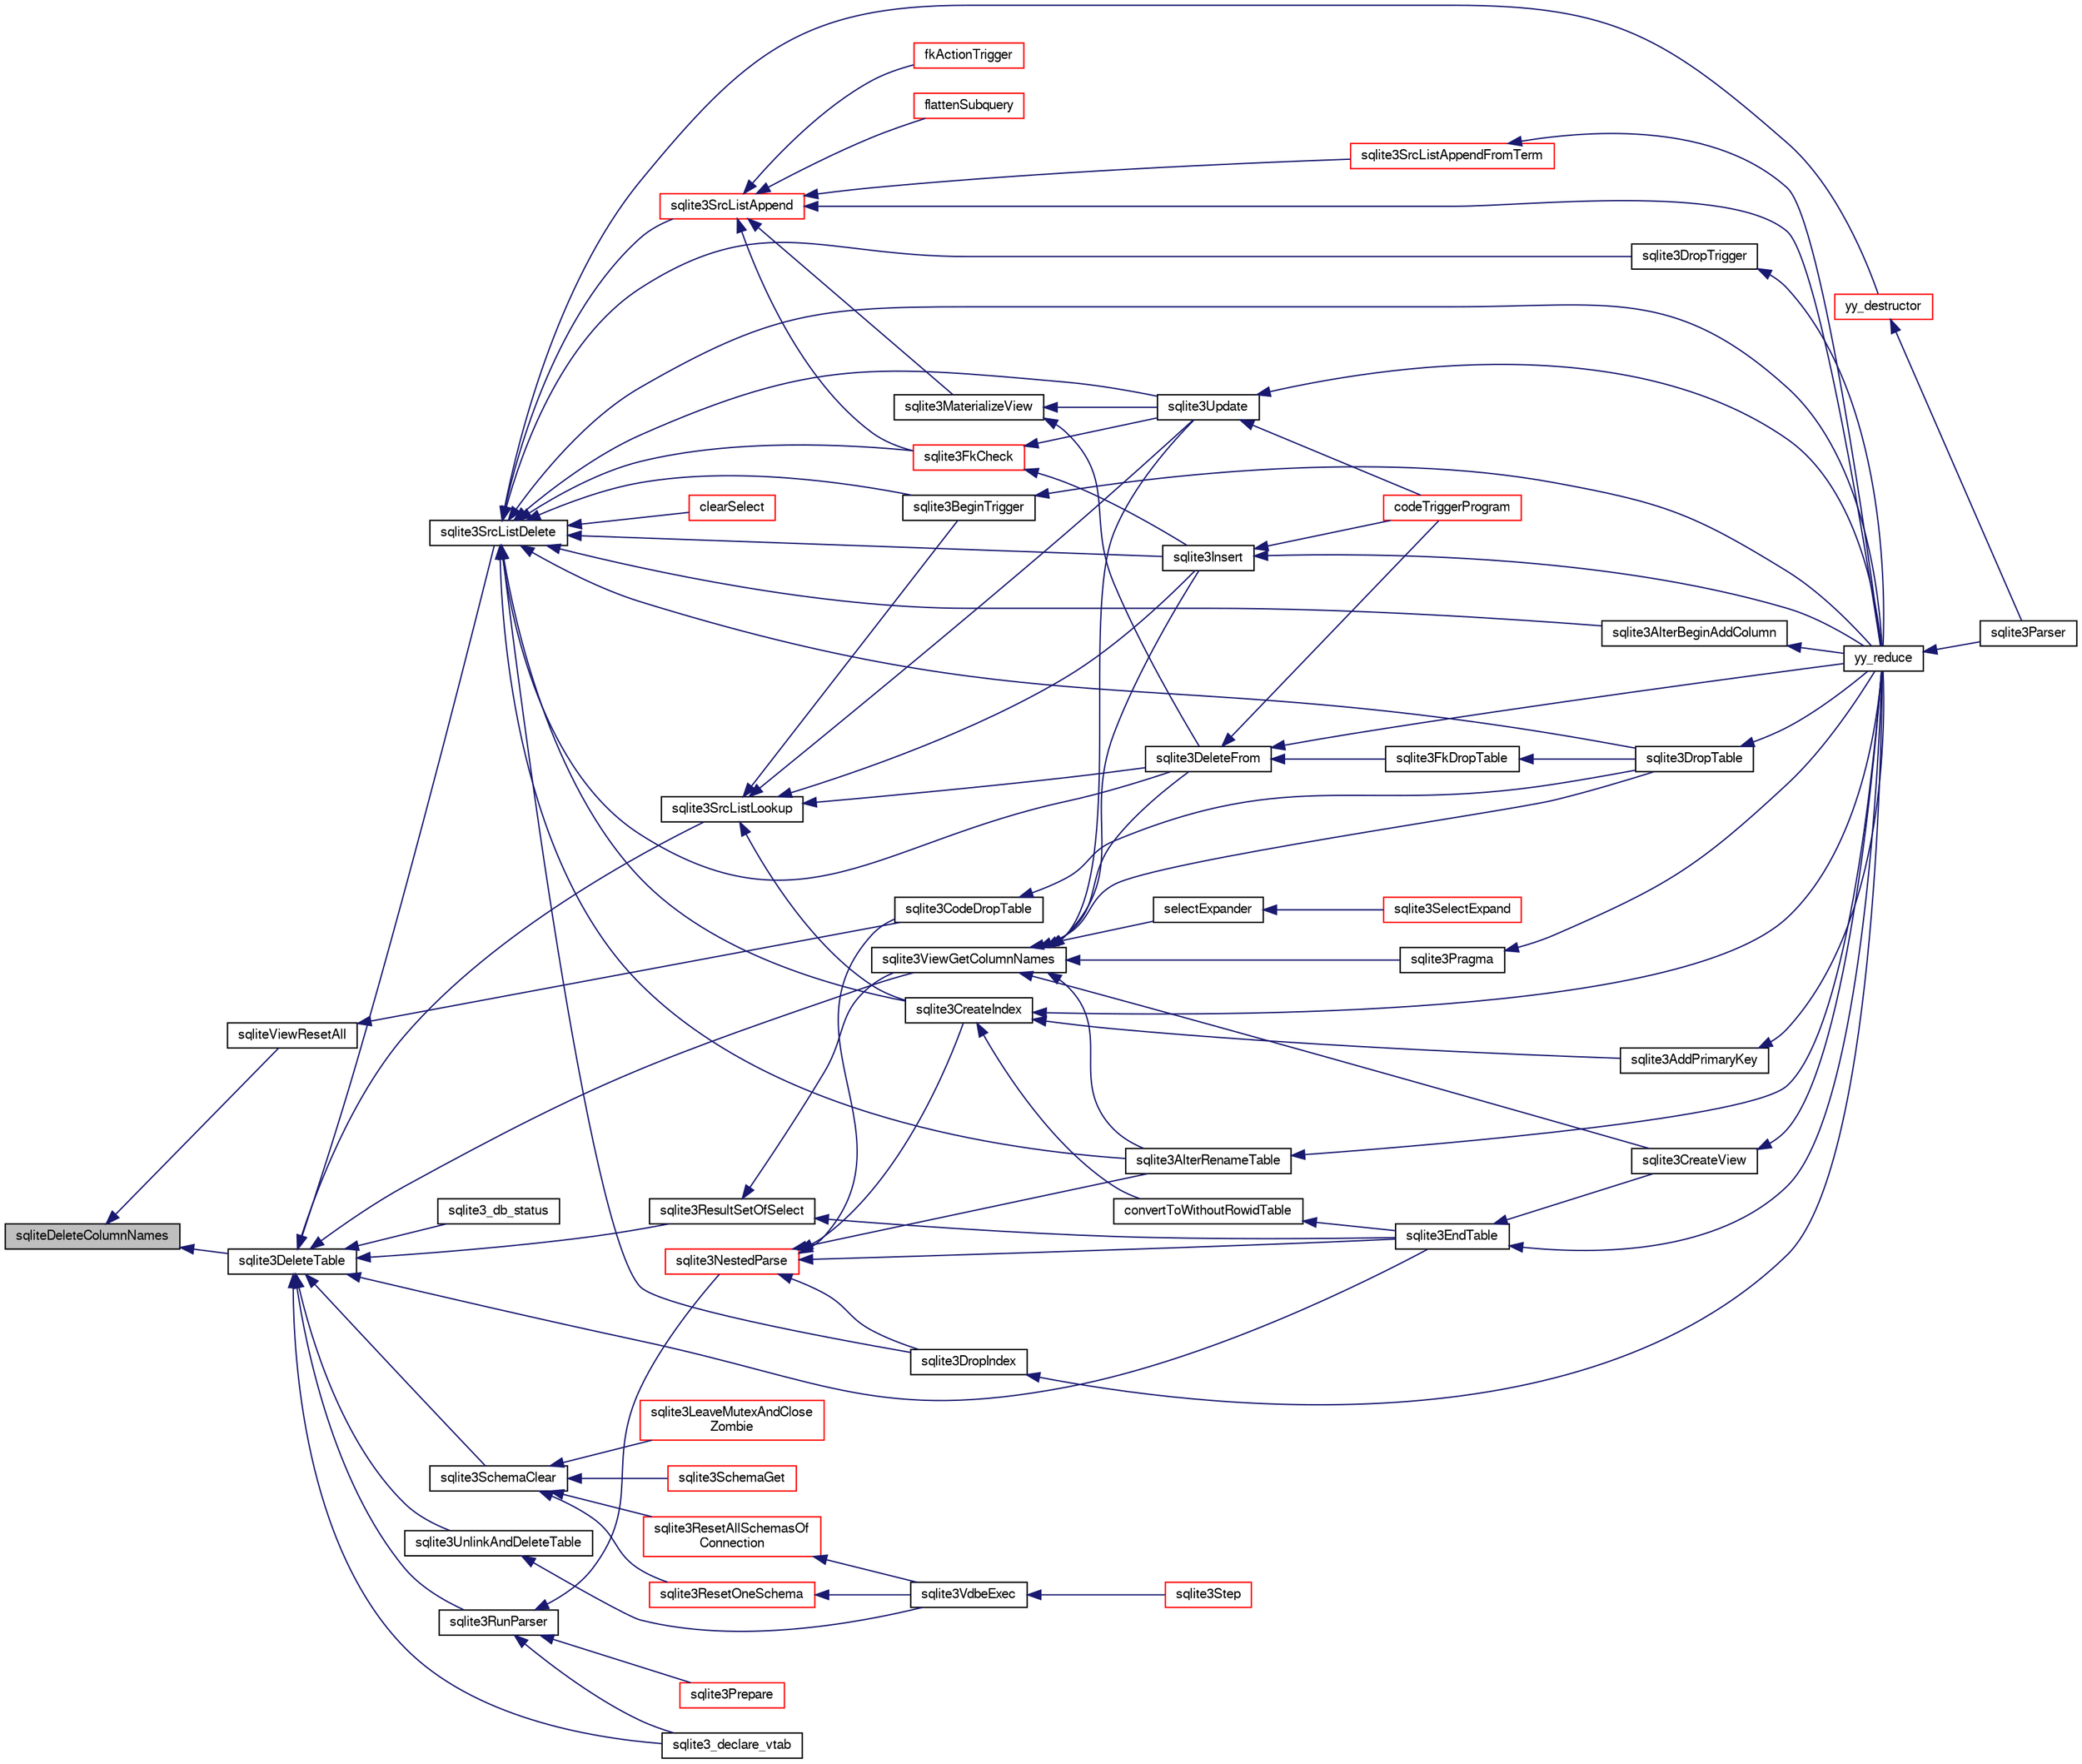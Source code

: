 digraph "sqliteDeleteColumnNames"
{
  edge [fontname="FreeSans",fontsize="10",labelfontname="FreeSans",labelfontsize="10"];
  node [fontname="FreeSans",fontsize="10",shape=record];
  rankdir="LR";
  Node823813 [label="sqliteDeleteColumnNames",height=0.2,width=0.4,color="black", fillcolor="grey75", style="filled", fontcolor="black"];
  Node823813 -> Node823814 [dir="back",color="midnightblue",fontsize="10",style="solid",fontname="FreeSans"];
  Node823814 [label="sqlite3DeleteTable",height=0.2,width=0.4,color="black", fillcolor="white", style="filled",URL="$sqlite3_8c.html#a7fd3d507375a381a3807f92735318973"];
  Node823814 -> Node823815 [dir="back",color="midnightblue",fontsize="10",style="solid",fontname="FreeSans"];
  Node823815 [label="sqlite3_db_status",height=0.2,width=0.4,color="black", fillcolor="white", style="filled",URL="$sqlite3_8h.html#ab64e8333313ee2e44116842711818940"];
  Node823814 -> Node823816 [dir="back",color="midnightblue",fontsize="10",style="solid",fontname="FreeSans"];
  Node823816 [label="sqlite3UnlinkAndDeleteTable",height=0.2,width=0.4,color="black", fillcolor="white", style="filled",URL="$sqlite3_8c.html#a9733677716a49de464f86fff164e9a1b"];
  Node823816 -> Node823817 [dir="back",color="midnightblue",fontsize="10",style="solid",fontname="FreeSans"];
  Node823817 [label="sqlite3VdbeExec",height=0.2,width=0.4,color="black", fillcolor="white", style="filled",URL="$sqlite3_8c.html#a8ce40a614bdc56719c4d642b1e4dfb21"];
  Node823817 -> Node823818 [dir="back",color="midnightblue",fontsize="10",style="solid",fontname="FreeSans"];
  Node823818 [label="sqlite3Step",height=0.2,width=0.4,color="red", fillcolor="white", style="filled",URL="$sqlite3_8c.html#a3f2872e873e2758a4beedad1d5113554"];
  Node823814 -> Node823859 [dir="back",color="midnightblue",fontsize="10",style="solid",fontname="FreeSans"];
  Node823859 [label="sqlite3EndTable",height=0.2,width=0.4,color="black", fillcolor="white", style="filled",URL="$sqlite3_8c.html#a7b5f2c66c0f0b6f819d970ca389768b0"];
  Node823859 -> Node823860 [dir="back",color="midnightblue",fontsize="10",style="solid",fontname="FreeSans"];
  Node823860 [label="sqlite3CreateView",height=0.2,width=0.4,color="black", fillcolor="white", style="filled",URL="$sqlite3_8c.html#a9d85cb00ff71dee5cd9a019503a6982e"];
  Node823860 -> Node823847 [dir="back",color="midnightblue",fontsize="10",style="solid",fontname="FreeSans"];
  Node823847 [label="yy_reduce",height=0.2,width=0.4,color="black", fillcolor="white", style="filled",URL="$sqlite3_8c.html#a7c419a9b25711c666a9a2449ef377f14"];
  Node823847 -> Node823848 [dir="back",color="midnightblue",fontsize="10",style="solid",fontname="FreeSans"];
  Node823848 [label="sqlite3Parser",height=0.2,width=0.4,color="black", fillcolor="white", style="filled",URL="$sqlite3_8c.html#a0327d71a5fabe0b6a343d78a2602e72a"];
  Node823859 -> Node823847 [dir="back",color="midnightblue",fontsize="10",style="solid",fontname="FreeSans"];
  Node823814 -> Node823894 [dir="back",color="midnightblue",fontsize="10",style="solid",fontname="FreeSans"];
  Node823894 [label="sqlite3ViewGetColumnNames",height=0.2,width=0.4,color="black", fillcolor="white", style="filled",URL="$sqlite3_8c.html#aebc7cd8d9e2bd174ae0a60363d3f6ce8"];
  Node823894 -> Node823853 [dir="back",color="midnightblue",fontsize="10",style="solid",fontname="FreeSans"];
  Node823853 [label="sqlite3AlterRenameTable",height=0.2,width=0.4,color="black", fillcolor="white", style="filled",URL="$sqlite3_8c.html#aa5cfdb507ff74e559f2efb0318c96d2c"];
  Node823853 -> Node823847 [dir="back",color="midnightblue",fontsize="10",style="solid",fontname="FreeSans"];
  Node823894 -> Node823860 [dir="back",color="midnightblue",fontsize="10",style="solid",fontname="FreeSans"];
  Node823894 -> Node823855 [dir="back",color="midnightblue",fontsize="10",style="solid",fontname="FreeSans"];
  Node823855 [label="sqlite3DropTable",height=0.2,width=0.4,color="black", fillcolor="white", style="filled",URL="$sqlite3_8c.html#a5534f77364b5568783c0e50db3c9defb"];
  Node823855 -> Node823847 [dir="back",color="midnightblue",fontsize="10",style="solid",fontname="FreeSans"];
  Node823894 -> Node823862 [dir="back",color="midnightblue",fontsize="10",style="solid",fontname="FreeSans"];
  Node823862 [label="sqlite3DeleteFrom",height=0.2,width=0.4,color="black", fillcolor="white", style="filled",URL="$sqlite3_8c.html#ab9b4b45349188b49eabb23f94608a091"];
  Node823862 -> Node823863 [dir="back",color="midnightblue",fontsize="10",style="solid",fontname="FreeSans"];
  Node823863 [label="sqlite3FkDropTable",height=0.2,width=0.4,color="black", fillcolor="white", style="filled",URL="$sqlite3_8c.html#a1218c6fc74e89152ceaa4760e82f5ef9"];
  Node823863 -> Node823855 [dir="back",color="midnightblue",fontsize="10",style="solid",fontname="FreeSans"];
  Node823862 -> Node823864 [dir="back",color="midnightblue",fontsize="10",style="solid",fontname="FreeSans"];
  Node823864 [label="codeTriggerProgram",height=0.2,width=0.4,color="red", fillcolor="white", style="filled",URL="$sqlite3_8c.html#a120801f59d9281d201d2ff4b2606836e"];
  Node823862 -> Node823847 [dir="back",color="midnightblue",fontsize="10",style="solid",fontname="FreeSans"];
  Node823894 -> Node823871 [dir="back",color="midnightblue",fontsize="10",style="solid",fontname="FreeSans"];
  Node823871 [label="sqlite3Insert",height=0.2,width=0.4,color="black", fillcolor="white", style="filled",URL="$sqlite3_8c.html#a5b17c9c2000bae6bdff8e6be48d7dc2b"];
  Node823871 -> Node823864 [dir="back",color="midnightblue",fontsize="10",style="solid",fontname="FreeSans"];
  Node823871 -> Node823847 [dir="back",color="midnightblue",fontsize="10",style="solid",fontname="FreeSans"];
  Node823894 -> Node823895 [dir="back",color="midnightblue",fontsize="10",style="solid",fontname="FreeSans"];
  Node823895 [label="sqlite3Pragma",height=0.2,width=0.4,color="black", fillcolor="white", style="filled",URL="$sqlite3_8c.html#a111391370f58f8e6a6eca51fd34d62ed"];
  Node823895 -> Node823847 [dir="back",color="midnightblue",fontsize="10",style="solid",fontname="FreeSans"];
  Node823894 -> Node823878 [dir="back",color="midnightblue",fontsize="10",style="solid",fontname="FreeSans"];
  Node823878 [label="selectExpander",height=0.2,width=0.4,color="black", fillcolor="white", style="filled",URL="$sqlite3_8c.html#abee977318fbf74531340c6e41b0ca953"];
  Node823878 -> Node823879 [dir="back",color="midnightblue",fontsize="10",style="solid",fontname="FreeSans"];
  Node823879 [label="sqlite3SelectExpand",height=0.2,width=0.4,color="red", fillcolor="white", style="filled",URL="$sqlite3_8c.html#ae55acd1d8219505e629c2148950fa3de"];
  Node823894 -> Node823872 [dir="back",color="midnightblue",fontsize="10",style="solid",fontname="FreeSans"];
  Node823872 [label="sqlite3Update",height=0.2,width=0.4,color="black", fillcolor="white", style="filled",URL="$sqlite3_8c.html#ac5aa67c46e8cc8174566fabe6809fafa"];
  Node823872 -> Node823864 [dir="back",color="midnightblue",fontsize="10",style="solid",fontname="FreeSans"];
  Node823872 -> Node823847 [dir="back",color="midnightblue",fontsize="10",style="solid",fontname="FreeSans"];
  Node823814 -> Node823956 [dir="back",color="midnightblue",fontsize="10",style="solid",fontname="FreeSans"];
  Node823956 [label="sqlite3SrcListDelete",height=0.2,width=0.4,color="black", fillcolor="white", style="filled",URL="$sqlite3_8c.html#acc250a3e5e7fd8889a16a9f28e3e7312"];
  Node823956 -> Node823853 [dir="back",color="midnightblue",fontsize="10",style="solid",fontname="FreeSans"];
  Node823956 -> Node823854 [dir="back",color="midnightblue",fontsize="10",style="solid",fontname="FreeSans"];
  Node823854 [label="sqlite3AlterBeginAddColumn",height=0.2,width=0.4,color="black", fillcolor="white", style="filled",URL="$sqlite3_8c.html#a884f7bc342f8753d938ae1f1b9157d2d"];
  Node823854 -> Node823847 [dir="back",color="midnightblue",fontsize="10",style="solid",fontname="FreeSans"];
  Node823956 -> Node823855 [dir="back",color="midnightblue",fontsize="10",style="solid",fontname="FreeSans"];
  Node823956 -> Node823856 [dir="back",color="midnightblue",fontsize="10",style="solid",fontname="FreeSans"];
  Node823856 [label="sqlite3CreateIndex",height=0.2,width=0.4,color="black", fillcolor="white", style="filled",URL="$sqlite3_8c.html#a8dbe5e590ab6c58a8c45f34f7c81e825"];
  Node823856 -> Node823857 [dir="back",color="midnightblue",fontsize="10",style="solid",fontname="FreeSans"];
  Node823857 [label="sqlite3AddPrimaryKey",height=0.2,width=0.4,color="black", fillcolor="white", style="filled",URL="$sqlite3_8c.html#af2b0672c3379d2a7d927d210ae0ade62"];
  Node823857 -> Node823847 [dir="back",color="midnightblue",fontsize="10",style="solid",fontname="FreeSans"];
  Node823856 -> Node823858 [dir="back",color="midnightblue",fontsize="10",style="solid",fontname="FreeSans"];
  Node823858 [label="convertToWithoutRowidTable",height=0.2,width=0.4,color="black", fillcolor="white", style="filled",URL="$sqlite3_8c.html#a0d41effc4e4a0ba740429a08f6747313"];
  Node823858 -> Node823859 [dir="back",color="midnightblue",fontsize="10",style="solid",fontname="FreeSans"];
  Node823856 -> Node823847 [dir="back",color="midnightblue",fontsize="10",style="solid",fontname="FreeSans"];
  Node823956 -> Node823941 [dir="back",color="midnightblue",fontsize="10",style="solid",fontname="FreeSans"];
  Node823941 [label="sqlite3DropIndex",height=0.2,width=0.4,color="black", fillcolor="white", style="filled",URL="$sqlite3_8c.html#a3ffd2536f34a0cf6d427710b06b71e83"];
  Node823941 -> Node823847 [dir="back",color="midnightblue",fontsize="10",style="solid",fontname="FreeSans"];
  Node823956 -> Node823957 [dir="back",color="midnightblue",fontsize="10",style="solid",fontname="FreeSans"];
  Node823957 [label="sqlite3SrcListAppend",height=0.2,width=0.4,color="red", fillcolor="white", style="filled",URL="$sqlite3_8c.html#a2d72a77bc508ef9a3e4a7f9af34d4fce"];
  Node823957 -> Node823958 [dir="back",color="midnightblue",fontsize="10",style="solid",fontname="FreeSans"];
  Node823958 [label="sqlite3SrcListAppendFromTerm",height=0.2,width=0.4,color="red", fillcolor="white", style="filled",URL="$sqlite3_8c.html#ac5a48dfc8b87c7d09fa9928e1cbda9bf"];
  Node823958 -> Node823847 [dir="back",color="midnightblue",fontsize="10",style="solid",fontname="FreeSans"];
  Node823957 -> Node823937 [dir="back",color="midnightblue",fontsize="10",style="solid",fontname="FreeSans"];
  Node823937 [label="sqlite3MaterializeView",height=0.2,width=0.4,color="black", fillcolor="white", style="filled",URL="$sqlite3_8c.html#a4557984b0b75f998fb0c3f231c9b1def"];
  Node823937 -> Node823862 [dir="back",color="midnightblue",fontsize="10",style="solid",fontname="FreeSans"];
  Node823937 -> Node823872 [dir="back",color="midnightblue",fontsize="10",style="solid",fontname="FreeSans"];
  Node823957 -> Node823891 [dir="back",color="midnightblue",fontsize="10",style="solid",fontname="FreeSans"];
  Node823891 [label="sqlite3FkCheck",height=0.2,width=0.4,color="red", fillcolor="white", style="filled",URL="$sqlite3_8c.html#aa38fb76c7d6f48f19772877a41703b92"];
  Node823891 -> Node823871 [dir="back",color="midnightblue",fontsize="10",style="solid",fontname="FreeSans"];
  Node823891 -> Node823872 [dir="back",color="midnightblue",fontsize="10",style="solid",fontname="FreeSans"];
  Node823957 -> Node823960 [dir="back",color="midnightblue",fontsize="10",style="solid",fontname="FreeSans"];
  Node823960 [label="fkActionTrigger",height=0.2,width=0.4,color="red", fillcolor="white", style="filled",URL="$sqlite3_8c.html#a45d66e3277860bacad58eb6296680c8e"];
  Node823957 -> Node823961 [dir="back",color="midnightblue",fontsize="10",style="solid",fontname="FreeSans"];
  Node823961 [label="flattenSubquery",height=0.2,width=0.4,color="red", fillcolor="white", style="filled",URL="$sqlite3_8c.html#aa7dcde293e634ad09c4d76c16a640491"];
  Node823957 -> Node823847 [dir="back",color="midnightblue",fontsize="10",style="solid",fontname="FreeSans"];
  Node823956 -> Node823862 [dir="back",color="midnightblue",fontsize="10",style="solid",fontname="FreeSans"];
  Node823956 -> Node823891 [dir="back",color="midnightblue",fontsize="10",style="solid",fontname="FreeSans"];
  Node823956 -> Node823871 [dir="back",color="midnightblue",fontsize="10",style="solid",fontname="FreeSans"];
  Node823956 -> Node823963 [dir="back",color="midnightblue",fontsize="10",style="solid",fontname="FreeSans"];
  Node823963 [label="clearSelect",height=0.2,width=0.4,color="red", fillcolor="white", style="filled",URL="$sqlite3_8c.html#ac083bac4f2f02c26aa02fc24ca8c2dd9"];
  Node823956 -> Node823875 [dir="back",color="midnightblue",fontsize="10",style="solid",fontname="FreeSans"];
  Node823875 [label="sqlite3BeginTrigger",height=0.2,width=0.4,color="black", fillcolor="white", style="filled",URL="$sqlite3_8c.html#ac20a731dbd52edec68a09962c7f39a4c"];
  Node823875 -> Node823847 [dir="back",color="midnightblue",fontsize="10",style="solid",fontname="FreeSans"];
  Node823956 -> Node823942 [dir="back",color="midnightblue",fontsize="10",style="solid",fontname="FreeSans"];
  Node823942 [label="sqlite3DropTrigger",height=0.2,width=0.4,color="black", fillcolor="white", style="filled",URL="$sqlite3_8c.html#affdf1dd65e331b06feaef6ff8636305f"];
  Node823942 -> Node823847 [dir="back",color="midnightblue",fontsize="10",style="solid",fontname="FreeSans"];
  Node823956 -> Node823872 [dir="back",color="midnightblue",fontsize="10",style="solid",fontname="FreeSans"];
  Node823956 -> Node823988 [dir="back",color="midnightblue",fontsize="10",style="solid",fontname="FreeSans"];
  Node823988 [label="yy_destructor",height=0.2,width=0.4,color="red", fillcolor="white", style="filled",URL="$sqlite3_8c.html#afca0f0d2a9c0e0ca0625382394fa060e"];
  Node823988 -> Node823848 [dir="back",color="midnightblue",fontsize="10",style="solid",fontname="FreeSans"];
  Node823956 -> Node823847 [dir="back",color="midnightblue",fontsize="10",style="solid",fontname="FreeSans"];
  Node823814 -> Node824023 [dir="back",color="midnightblue",fontsize="10",style="solid",fontname="FreeSans"];
  Node824023 [label="sqlite3SchemaClear",height=0.2,width=0.4,color="black", fillcolor="white", style="filled",URL="$sqlite3_8c.html#a927c603430267e42c56ab38ca221322a"];
  Node824023 -> Node824024 [dir="back",color="midnightblue",fontsize="10",style="solid",fontname="FreeSans"];
  Node824024 [label="sqlite3ResetOneSchema",height=0.2,width=0.4,color="red", fillcolor="white", style="filled",URL="$sqlite3_8c.html#aae32656cb46c5449ae7c53fc8aa27887"];
  Node824024 -> Node823817 [dir="back",color="midnightblue",fontsize="10",style="solid",fontname="FreeSans"];
  Node824023 -> Node824026 [dir="back",color="midnightblue",fontsize="10",style="solid",fontname="FreeSans"];
  Node824026 [label="sqlite3ResetAllSchemasOf\lConnection",height=0.2,width=0.4,color="red", fillcolor="white", style="filled",URL="$sqlite3_8c.html#a2fc0d7e9d7e688a2a81ea4775dd12e33"];
  Node824026 -> Node823817 [dir="back",color="midnightblue",fontsize="10",style="solid",fontname="FreeSans"];
  Node824023 -> Node824054 [dir="back",color="midnightblue",fontsize="10",style="solid",fontname="FreeSans"];
  Node824054 [label="sqlite3SchemaGet",height=0.2,width=0.4,color="red", fillcolor="white", style="filled",URL="$sqlite3_8c.html#aea657029436ec374cbd09f8cc2747169"];
  Node824023 -> Node824043 [dir="back",color="midnightblue",fontsize="10",style="solid",fontname="FreeSans"];
  Node824043 [label="sqlite3LeaveMutexAndClose\lZombie",height=0.2,width=0.4,color="red", fillcolor="white", style="filled",URL="$sqlite3_8c.html#afe3a37c29dcb0fe9fc15fe07a3976f59"];
  Node823814 -> Node823861 [dir="back",color="midnightblue",fontsize="10",style="solid",fontname="FreeSans"];
  Node823861 [label="sqlite3SrcListLookup",height=0.2,width=0.4,color="black", fillcolor="white", style="filled",URL="$sqlite3_8c.html#a6354fab5d5d3aa8a721e43d480c16701"];
  Node823861 -> Node823856 [dir="back",color="midnightblue",fontsize="10",style="solid",fontname="FreeSans"];
  Node823861 -> Node823862 [dir="back",color="midnightblue",fontsize="10",style="solid",fontname="FreeSans"];
  Node823861 -> Node823871 [dir="back",color="midnightblue",fontsize="10",style="solid",fontname="FreeSans"];
  Node823861 -> Node823875 [dir="back",color="midnightblue",fontsize="10",style="solid",fontname="FreeSans"];
  Node823861 -> Node823872 [dir="back",color="midnightblue",fontsize="10",style="solid",fontname="FreeSans"];
  Node823814 -> Node823893 [dir="back",color="midnightblue",fontsize="10",style="solid",fontname="FreeSans"];
  Node823893 [label="sqlite3ResultSetOfSelect",height=0.2,width=0.4,color="black", fillcolor="white", style="filled",URL="$sqlite3_8c.html#ade35a86757654a36498d74152aa2fda8"];
  Node823893 -> Node823859 [dir="back",color="midnightblue",fontsize="10",style="solid",fontname="FreeSans"];
  Node823893 -> Node823894 [dir="back",color="midnightblue",fontsize="10",style="solid",fontname="FreeSans"];
  Node823814 -> Node824012 [dir="back",color="midnightblue",fontsize="10",style="solid",fontname="FreeSans"];
  Node824012 [label="sqlite3_declare_vtab",height=0.2,width=0.4,color="black", fillcolor="white", style="filled",URL="$sqlite3_8h.html#a65393c41da76ae1470a7c7f4b4aca600"];
  Node823814 -> Node823991 [dir="back",color="midnightblue",fontsize="10",style="solid",fontname="FreeSans"];
  Node823991 [label="sqlite3RunParser",height=0.2,width=0.4,color="black", fillcolor="white", style="filled",URL="$sqlite3_8c.html#a174f16a9adcc64bf971bae4a5ffa3488"];
  Node823991 -> Node823992 [dir="back",color="midnightblue",fontsize="10",style="solid",fontname="FreeSans"];
  Node823992 [label="sqlite3NestedParse",height=0.2,width=0.4,color="red", fillcolor="white", style="filled",URL="$sqlite3_8c.html#ae78bd6187a28892732af5428ec15b03f"];
  Node823992 -> Node823853 [dir="back",color="midnightblue",fontsize="10",style="solid",fontname="FreeSans"];
  Node823992 -> Node823859 [dir="back",color="midnightblue",fontsize="10",style="solid",fontname="FreeSans"];
  Node823992 -> Node823999 [dir="back",color="midnightblue",fontsize="10",style="solid",fontname="FreeSans"];
  Node823999 [label="sqlite3CodeDropTable",height=0.2,width=0.4,color="black", fillcolor="white", style="filled",URL="$sqlite3_8c.html#aaf9a8d65346dc15bfcd60bc48e885f46"];
  Node823999 -> Node823855 [dir="back",color="midnightblue",fontsize="10",style="solid",fontname="FreeSans"];
  Node823992 -> Node823856 [dir="back",color="midnightblue",fontsize="10",style="solid",fontname="FreeSans"];
  Node823992 -> Node823941 [dir="back",color="midnightblue",fontsize="10",style="solid",fontname="FreeSans"];
  Node823991 -> Node824003 [dir="back",color="midnightblue",fontsize="10",style="solid",fontname="FreeSans"];
  Node824003 [label="sqlite3Prepare",height=0.2,width=0.4,color="red", fillcolor="white", style="filled",URL="$sqlite3_8c.html#acb25890858d0bf4b12eb7aae569f0c7b"];
  Node823991 -> Node824012 [dir="back",color="midnightblue",fontsize="10",style="solid",fontname="FreeSans"];
  Node823813 -> Node824073 [dir="back",color="midnightblue",fontsize="10",style="solid",fontname="FreeSans"];
  Node824073 [label="sqliteViewResetAll",height=0.2,width=0.4,color="black", fillcolor="white", style="filled",URL="$sqlite3_8c.html#af643ac796068323122097267a246da89"];
  Node824073 -> Node823999 [dir="back",color="midnightblue",fontsize="10",style="solid",fontname="FreeSans"];
}
